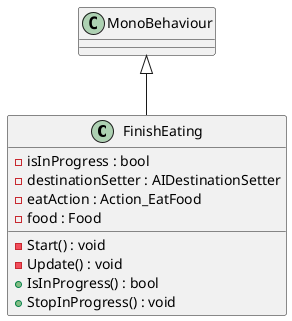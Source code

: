 @startuml
class FinishEating {
    - isInProgress : bool
    - destinationSetter : AIDestinationSetter
    - eatAction : Action_EatFood
    - food : Food
    - Start() : void
    - Update() : void
    + IsInProgress() : bool
    + StopInProgress() : void
}
MonoBehaviour <|-- FinishEating
@enduml

